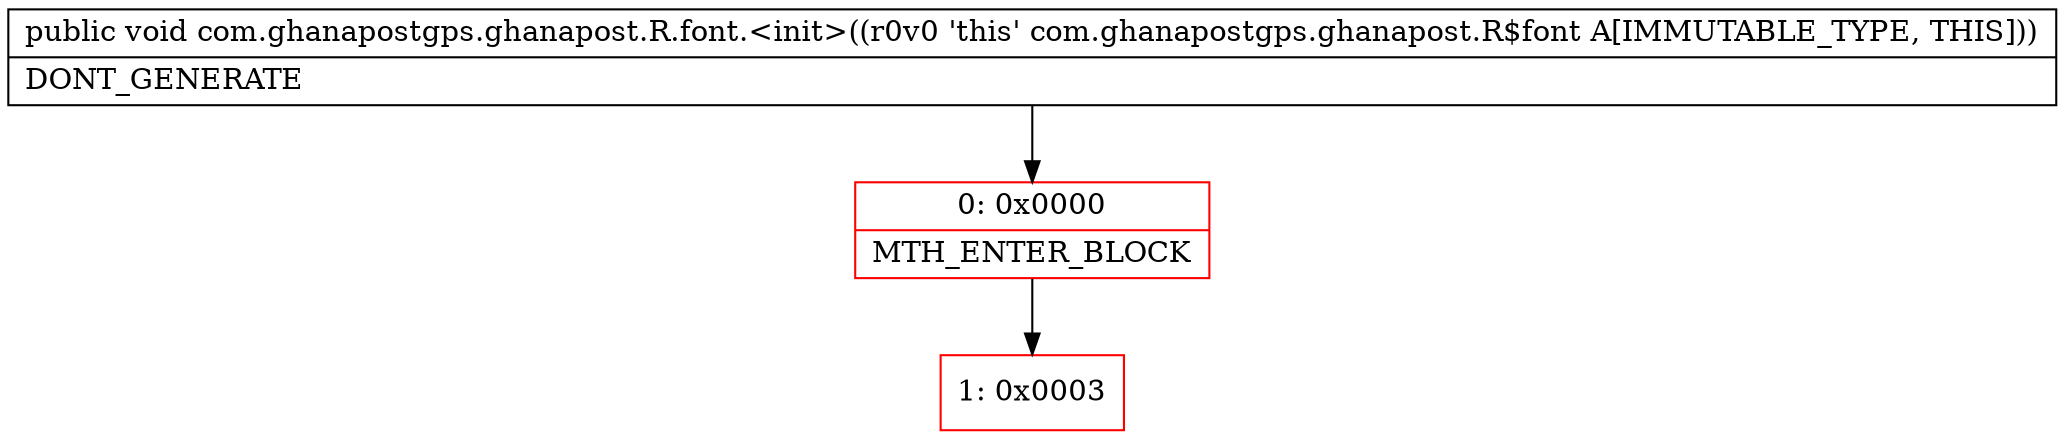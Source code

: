 digraph "CFG forcom.ghanapostgps.ghanapost.R.font.\<init\>()V" {
subgraph cluster_Region_751692360 {
label = "R(0)";
node [shape=record,color=blue];
}
Node_0 [shape=record,color=red,label="{0\:\ 0x0000|MTH_ENTER_BLOCK\l}"];
Node_1 [shape=record,color=red,label="{1\:\ 0x0003}"];
MethodNode[shape=record,label="{public void com.ghanapostgps.ghanapost.R.font.\<init\>((r0v0 'this' com.ghanapostgps.ghanapost.R$font A[IMMUTABLE_TYPE, THIS]))  | DONT_GENERATE\l}"];
MethodNode -> Node_0;
Node_0 -> Node_1;
}

